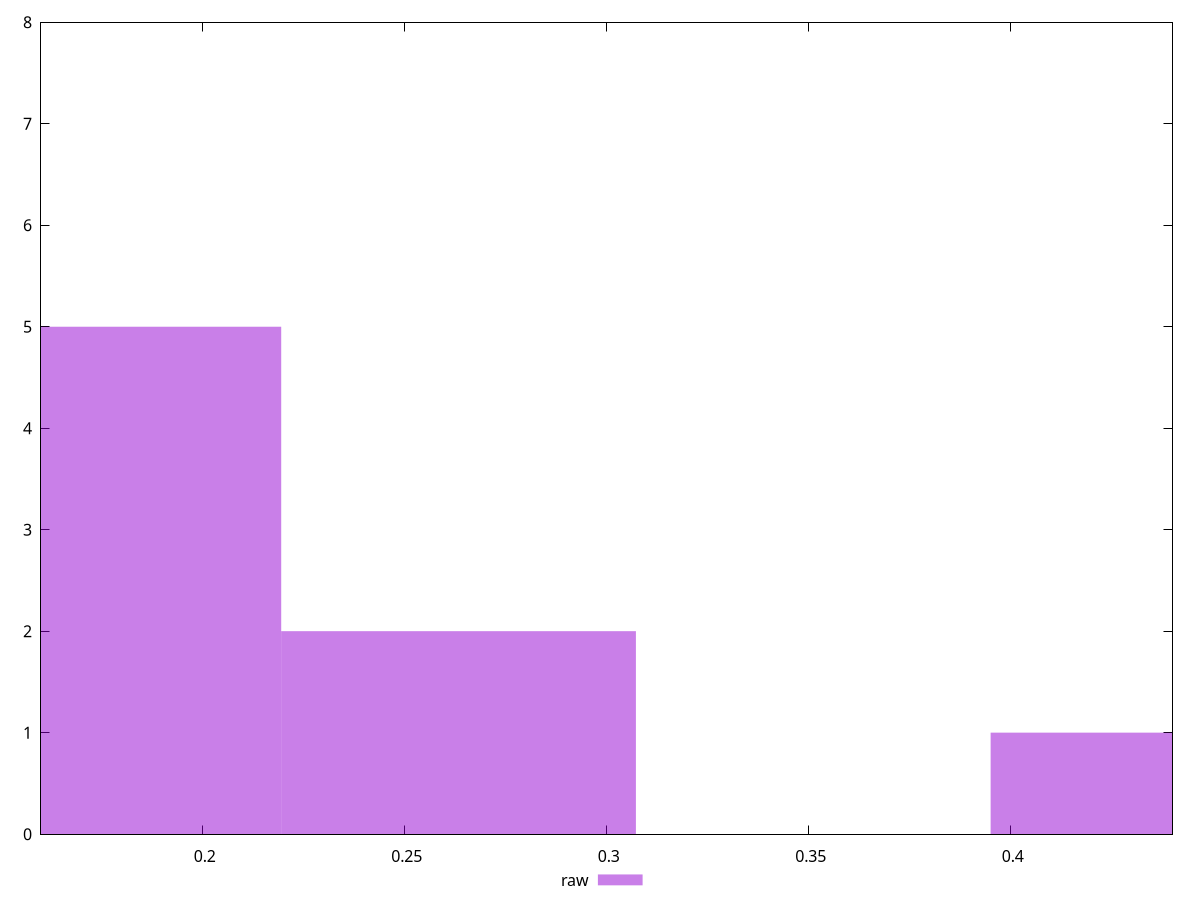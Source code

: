 reset

$raw <<EOF
0.2633287455021498 2
0.43888124250358307 1
0.17555249700143322 5
EOF

set key outside below
set boxwidth 0.08777624850071661
set xrange [0.16:0.44]
set yrange [0:8]
set trange [0:8]
set style fill transparent solid 0.5 noborder
set terminal svg size 640, 490 enhanced background rgb 'white'
set output "report/report_00029_2021-02-24T13-36-40.390Z/meta/score/samples/astro/raw/histogram.svg"

plot $raw title "raw" with boxes

reset
